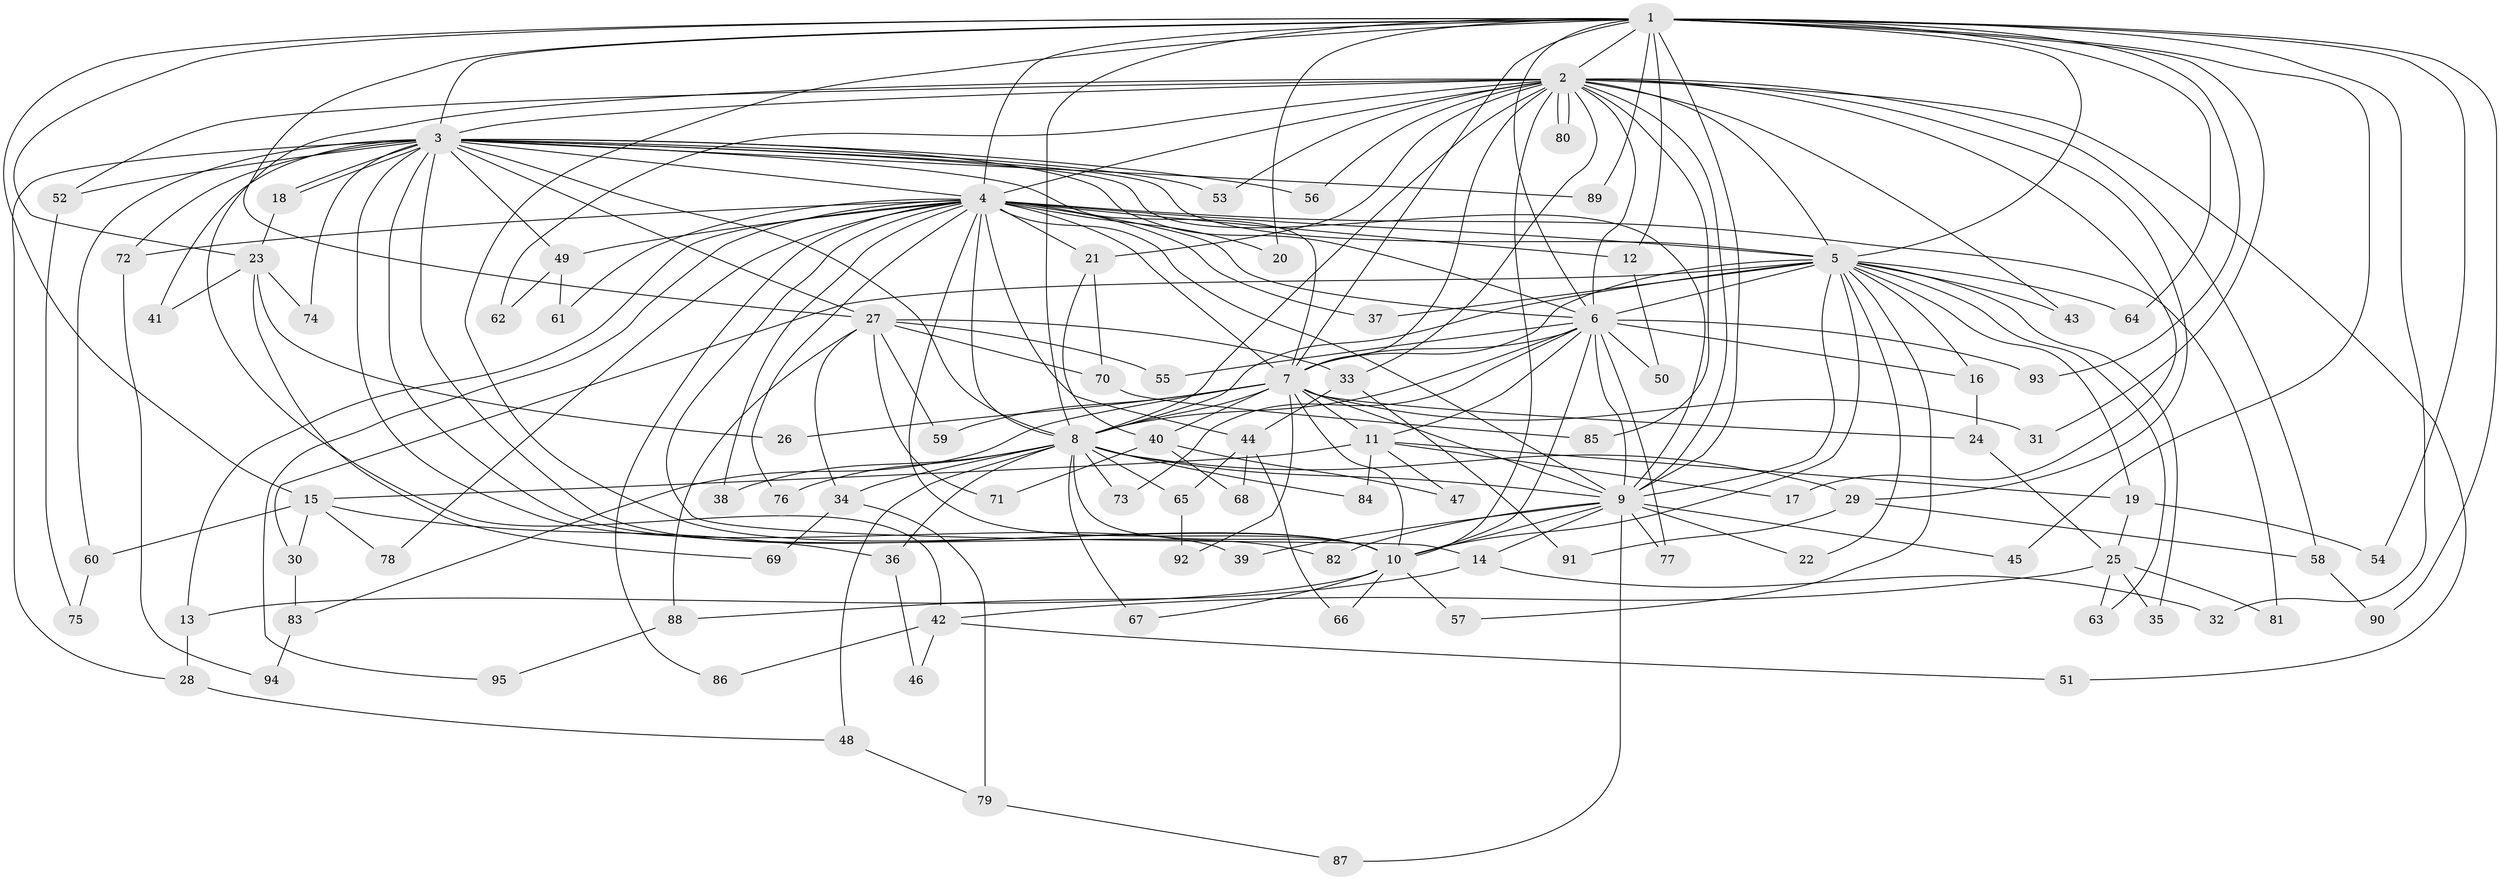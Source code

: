 // Generated by graph-tools (version 1.1) at 2025/14/03/09/25 04:14:05]
// undirected, 95 vertices, 215 edges
graph export_dot {
graph [start="1"]
  node [color=gray90,style=filled];
  1;
  2;
  3;
  4;
  5;
  6;
  7;
  8;
  9;
  10;
  11;
  12;
  13;
  14;
  15;
  16;
  17;
  18;
  19;
  20;
  21;
  22;
  23;
  24;
  25;
  26;
  27;
  28;
  29;
  30;
  31;
  32;
  33;
  34;
  35;
  36;
  37;
  38;
  39;
  40;
  41;
  42;
  43;
  44;
  45;
  46;
  47;
  48;
  49;
  50;
  51;
  52;
  53;
  54;
  55;
  56;
  57;
  58;
  59;
  60;
  61;
  62;
  63;
  64;
  65;
  66;
  67;
  68;
  69;
  70;
  71;
  72;
  73;
  74;
  75;
  76;
  77;
  78;
  79;
  80;
  81;
  82;
  83;
  84;
  85;
  86;
  87;
  88;
  89;
  90;
  91;
  92;
  93;
  94;
  95;
  1 -- 2;
  1 -- 3;
  1 -- 4;
  1 -- 5;
  1 -- 6;
  1 -- 7;
  1 -- 8;
  1 -- 9;
  1 -- 10;
  1 -- 12;
  1 -- 15;
  1 -- 20;
  1 -- 23;
  1 -- 27;
  1 -- 31;
  1 -- 32;
  1 -- 45;
  1 -- 54;
  1 -- 64;
  1 -- 89;
  1 -- 90;
  1 -- 93;
  2 -- 3;
  2 -- 4;
  2 -- 5;
  2 -- 6;
  2 -- 7;
  2 -- 8;
  2 -- 9;
  2 -- 10;
  2 -- 17;
  2 -- 21;
  2 -- 29;
  2 -- 33;
  2 -- 42;
  2 -- 43;
  2 -- 51;
  2 -- 52;
  2 -- 53;
  2 -- 56;
  2 -- 58;
  2 -- 62;
  2 -- 80;
  2 -- 80;
  2 -- 85;
  3 -- 4;
  3 -- 5;
  3 -- 6;
  3 -- 7;
  3 -- 8;
  3 -- 9;
  3 -- 10;
  3 -- 18;
  3 -- 18;
  3 -- 27;
  3 -- 28;
  3 -- 39;
  3 -- 41;
  3 -- 49;
  3 -- 52;
  3 -- 53;
  3 -- 56;
  3 -- 60;
  3 -- 72;
  3 -- 74;
  3 -- 82;
  3 -- 89;
  4 -- 5;
  4 -- 6;
  4 -- 7;
  4 -- 8;
  4 -- 9;
  4 -- 10;
  4 -- 12;
  4 -- 13;
  4 -- 14;
  4 -- 20;
  4 -- 21;
  4 -- 37;
  4 -- 38;
  4 -- 44;
  4 -- 49;
  4 -- 61;
  4 -- 72;
  4 -- 76;
  4 -- 78;
  4 -- 81;
  4 -- 86;
  4 -- 95;
  5 -- 6;
  5 -- 7;
  5 -- 8;
  5 -- 9;
  5 -- 10;
  5 -- 16;
  5 -- 19;
  5 -- 22;
  5 -- 30;
  5 -- 35;
  5 -- 37;
  5 -- 43;
  5 -- 57;
  5 -- 63;
  5 -- 64;
  6 -- 7;
  6 -- 8;
  6 -- 9;
  6 -- 10;
  6 -- 11;
  6 -- 16;
  6 -- 50;
  6 -- 55;
  6 -- 73;
  6 -- 77;
  6 -- 93;
  7 -- 8;
  7 -- 9;
  7 -- 10;
  7 -- 11;
  7 -- 24;
  7 -- 26;
  7 -- 31;
  7 -- 40;
  7 -- 59;
  7 -- 83;
  7 -- 92;
  8 -- 9;
  8 -- 10;
  8 -- 29;
  8 -- 34;
  8 -- 36;
  8 -- 38;
  8 -- 48;
  8 -- 65;
  8 -- 67;
  8 -- 73;
  8 -- 76;
  8 -- 84;
  9 -- 10;
  9 -- 14;
  9 -- 22;
  9 -- 39;
  9 -- 45;
  9 -- 77;
  9 -- 82;
  9 -- 87;
  10 -- 13;
  10 -- 57;
  10 -- 66;
  10 -- 67;
  11 -- 15;
  11 -- 17;
  11 -- 19;
  11 -- 47;
  11 -- 84;
  12 -- 50;
  13 -- 28;
  14 -- 32;
  14 -- 88;
  15 -- 30;
  15 -- 36;
  15 -- 60;
  15 -- 78;
  16 -- 24;
  18 -- 23;
  19 -- 25;
  19 -- 54;
  21 -- 40;
  21 -- 70;
  23 -- 26;
  23 -- 41;
  23 -- 69;
  23 -- 74;
  24 -- 25;
  25 -- 35;
  25 -- 42;
  25 -- 63;
  25 -- 81;
  27 -- 33;
  27 -- 34;
  27 -- 55;
  27 -- 59;
  27 -- 70;
  27 -- 71;
  27 -- 88;
  28 -- 48;
  29 -- 58;
  29 -- 91;
  30 -- 83;
  33 -- 44;
  33 -- 91;
  34 -- 69;
  34 -- 79;
  36 -- 46;
  40 -- 47;
  40 -- 68;
  40 -- 71;
  42 -- 46;
  42 -- 51;
  42 -- 86;
  44 -- 65;
  44 -- 66;
  44 -- 68;
  48 -- 79;
  49 -- 61;
  49 -- 62;
  52 -- 75;
  58 -- 90;
  60 -- 75;
  65 -- 92;
  70 -- 85;
  72 -- 94;
  79 -- 87;
  83 -- 94;
  88 -- 95;
}
